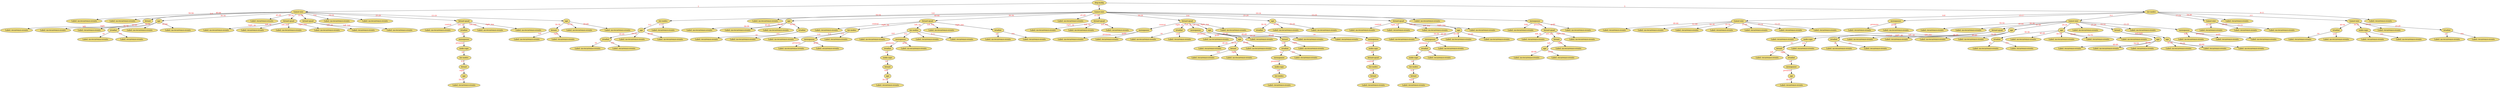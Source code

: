 digraph DecisionTree {
    node [shape=ellipse, style=filled, fillcolor = lightgoldenrod];
    node0 [label="deg-malig"];
    node1 [label="tumor-size"];
    node2 [label="Label: no-recurrence-events"];
    node1 -> node2 [label="", xlabel="50-54", fontcolor=red];
    node3 [label="Label: no-recurrence-events"];
    node1 -> node3 [label="", xlabel="5-9", fontcolor=red];
    node4 [label="breast"];
    node5 [label="Label: recurrence-events"];
    node4 -> node5 [label="", xlabel="left", fontcolor=red];
    node6 [label="Label: no-recurrence-events"];
    node4 -> node6 [label="", xlabel="right", fontcolor=red];
    node1 -> node4 [label="", xlabel="40-44", fontcolor=red];
    node7 [label="age"];
    node8 [label="Label: recurrence-events"];
    node7 -> node8 [label="", xlabel="30-39", fontcolor=red];
    node9 [label="irradiat"];
    node10 [label="Label: no-recurrence-events"];
    node9 -> node10 [label="", xlabel="no", fontcolor=red];
    node11 [label="Label: recurrence-events"];
    node9 -> node11 [label="", xlabel="yes", fontcolor=red];
    node7 -> node9 [label="", xlabel="40-49", fontcolor=red];
    node12 [label="Label: no-recurrence-events"];
    node7 -> node12 [label="", xlabel="50-59", fontcolor=red];
    node13 [label="Label: no-recurrence-events"];
    node7 -> node13 [label="", xlabel="60-69", fontcolor=red];
    node1 -> node7 [label="", xlabel="30-34", fontcolor=red];
    node14 [label="Label: recurrence-events"];
    node1 -> node14 [label="", xlabel="45-49", fontcolor=red];
    node15 [label="breast-quad"];
    node16 [label="Label: no-recurrence-events"];
    node15 -> node16 [label="", xlabel="right_up", fontcolor=red];
    node17 [label="Label: recurrence-events"];
    node15 -> node17 [label="", xlabel="left_up", fontcolor=red];
    node18 [label="Label: no-recurrence-events"];
    node15 -> node18 [label="", xlabel="left_low", fontcolor=red];
    node19 [label="Label: no-recurrence-events"];
    node15 -> node19 [label="", xlabel="right_low", fontcolor=red];
    node1 -> node15 [label="", xlabel="20-24", fontcolor=red];
    node20 [label="breast-quad"];
    node21 [label="Label: recurrence-events"];
    node20 -> node21 [label="", xlabel="left_up", fontcolor=red];
    node22 [label="Label: no-recurrence-events"];
    node20 -> node22 [label="", xlabel="left_low", fontcolor=red];
    node1 -> node20 [label="", xlabel="35-39", fontcolor=red];
    node23 [label="Label: no-recurrence-events"];
    node1 -> node23 [label="", xlabel="0-4", fontcolor=red];
    node24 [label="Label: no-recurrence-events"];
    node1 -> node24 [label="", xlabel="10-14", fontcolor=red];
    node25 [label="breast-quad"];
    node26 [label="Label: no-recurrence-events"];
    node25 -> node26 [label="", xlabel="central", fontcolor=red];
    node27 [label="irradiat"];
    node28 [label="menopause"];
    node29 [label="node-caps"];
    node30 [label="inv-nodes"];
    node31 [label="breast"];
    node32 [label="age"];
    node33 [label="Label: recurrence-events"];
    node32 -> node33 [label="", xlabel="50-59", fontcolor=red];
    node31 -> node32 [label="", xlabel="right", fontcolor=red];
    node30 -> node31 [label="", xlabel="0-2", fontcolor=red];
    node29 -> node30 [label="", xlabel="no", fontcolor=red];
    node28 -> node29 [label="", xlabel="premeno", fontcolor=red];
    node27 -> node28 [label="", xlabel="no", fontcolor=red];
    node25 -> node27 [label="", xlabel="left_up", fontcolor=red];
    node34 [label="Label: no-recurrence-events"];
    node25 -> node34 [label="", xlabel="left_low", fontcolor=red];
    node35 [label="Label: no-recurrence-events"];
    node25 -> node35 [label="", xlabel="right_low", fontcolor=red];
    node1 -> node25 [label="", xlabel="25-29", fontcolor=red];
    node36 [label="age"];
    node37 [label="breast"];
    node38 [label="Label: no-recurrence-events"];
    node37 -> node38 [label="", xlabel="left", fontcolor=red];
    node39 [label="Label: recurrence-events"];
    node37 -> node39 [label="", xlabel="right", fontcolor=red];
    node36 -> node37 [label="", xlabel="30-39", fontcolor=red];
    node40 [label="Label: no-recurrence-events"];
    node36 -> node40 [label="", xlabel="50-59", fontcolor=red];
    node41 [label="Label: no-recurrence-events"];
    node36 -> node41 [label="", xlabel="60-69", fontcolor=red];
    node1 -> node36 [label="", xlabel="15-19", fontcolor=red];
    node0 -> node1 [label="", xlabel="1", fontcolor=red];
    node42 [label="tumor-size"];
    node43 [label="inv-nodes"];
    node44 [label="age"];
    node45 [label="irradiat"];
    node46 [label="Label: no-recurrence-events"];
    node45 -> node46 [label="", xlabel="no", fontcolor=red];
    node47 [label="Label: recurrence-events"];
    node45 -> node47 [label="", xlabel="yes", fontcolor=red];
    node44 -> node45 [label="", xlabel="40-49", fontcolor=red];
    node48 [label="Label: no-recurrence-events"];
    node44 -> node48 [label="", xlabel="50-59", fontcolor=red];
    node49 [label="Label: no-recurrence-events"];
    node44 -> node49 [label="", xlabel="60-69", fontcolor=red];
    node43 -> node44 [label="", xlabel="0-2", fontcolor=red];
    node50 [label="Label: recurrence-events"];
    node43 -> node50 [label="", xlabel="9-11", fontcolor=red];
    node42 -> node43 [label="", xlabel="50-54", fontcolor=red];
    node51 [label="Label: no-recurrence-events"];
    node42 -> node51 [label="", xlabel="5-9", fontcolor=red];
    node52 [label="age"];
    node53 [label="Label: no-recurrence-events"];
    node52 -> node53 [label="", xlabel="30-39", fontcolor=red];
    node54 [label="Label: no-recurrence-events"];
    node52 -> node54 [label="", xlabel="40-49", fontcolor=red];
    node55 [label="Label: no-recurrence-events"];
    node52 -> node55 [label="", xlabel="50-59", fontcolor=red];
    node56 [label="irradiat"];
    node57 [label="Label: recurrence-events"];
    node56 -> node57 [label="", xlabel="no", fontcolor=red];
    node58 [label="Label: no-recurrence-events"];
    node56 -> node58 [label="", xlabel="yes", fontcolor=red];
    node52 -> node56 [label="", xlabel="60-69", fontcolor=red];
    node42 -> node52 [label="", xlabel="40-44", fontcolor=red];
    node59 [label="breast-quad"];
    node60 [label="Label: recurrence-events"];
    node59 -> node60 [label="", xlabel="central", fontcolor=red];
    node61 [label="inv-nodes"];
    node62 [label="Label: no-recurrence-events"];
    node61 -> node62 [label="", xlabel="6-8", fontcolor=red];
    node63 [label="menopause"];
    node64 [label="Label: no-recurrence-events"];
    node63 -> node64 [label="", xlabel="premeno", fontcolor=red];
    node65 [label="Label: recurrence-events"];
    node63 -> node65 [label="", xlabel="ge40", fontcolor=red];
    node61 -> node63 [label="", xlabel="0-2", fontcolor=red];
    node66 [label="Label: recurrence-events"];
    node61 -> node66 [label="", xlabel="3-5", fontcolor=red];
    node59 -> node61 [label="", xlabel="right_up", fontcolor=red];
    node67 [label="inv-nodes"];
    node68 [label="Label: no-recurrence-events"];
    node67 -> node68 [label="", xlabel="6-8", fontcolor=red];
    node69 [label="menopause"];
    node70 [label="irradiat"];
    node71 [label="node-caps"];
    node72 [label="breast"];
    node73 [label="age"];
    node74 [label="Label: recurrence-events"];
    node73 -> node74 [label="", xlabel="30-39", fontcolor=red];
    node72 -> node73 [label="", xlabel="left", fontcolor=red];
    node71 -> node72 [label="", xlabel="no", fontcolor=red];
    node70 -> node71 [label="", xlabel="no", fontcolor=red];
    node69 -> node70 [label="", xlabel="premeno", fontcolor=red];
    node75 [label="Label: no-recurrence-events"];
    node69 -> node75 [label="", xlabel="ge40", fontcolor=red];
    node67 -> node69 [label="", xlabel="0-2", fontcolor=red];
    node76 [label="Label: recurrence-events"];
    node67 -> node76 [label="", xlabel="3-5", fontcolor=red];
    node77 [label="Label: recurrence-events"];
    node67 -> node77 [label="", xlabel="9-11", fontcolor=red];
    node59 -> node67 [label="", xlabel="left_up", fontcolor=red];
    node78 [label="Label: no-recurrence-events"];
    node59 -> node78 [label="", xlabel="left_low", fontcolor=red];
    node79 [label="irradiat"];
    node80 [label="Label: no-recurrence-events"];
    node79 -> node80 [label="", xlabel="no", fontcolor=red];
    node81 [label="Label: recurrence-events"];
    node79 -> node81 [label="", xlabel="yes", fontcolor=red];
    node59 -> node79 [label="", xlabel="right_low", fontcolor=red];
    node42 -> node59 [label="", xlabel="30-34", fontcolor=red];
    node82 [label="Label: no-recurrence-events"];
    node42 -> node82 [label="", xlabel="45-49", fontcolor=red];
    node83 [label="breast-quad"];
    node84 [label="Label: no-recurrence-events"];
    node83 -> node84 [label="", xlabel="right_up", fontcolor=red];
    node85 [label="Label: no-recurrence-events"];
    node83 -> node85 [label="", xlabel="left_up", fontcolor=red];
    node86 [label="Label: recurrence-events"];
    node83 -> node86 [label="", xlabel="left_low", fontcolor=red];
    node42 -> node83 [label="", xlabel="35-39", fontcolor=red];
    node87 [label="breast-quad"];
    node88 [label="menopause"];
    node89 [label="Label: no-recurrence-events"];
    node88 -> node89 [label="", xlabel="premeno", fontcolor=red];
    node90 [label="Label: recurrence-events"];
    node88 -> node90 [label="", xlabel="ge40", fontcolor=red];
    node87 -> node88 [label="", xlabel="central", fontcolor=red];
    node91 [label="irradiat"];
    node92 [label="Label: no-recurrence-events"];
    node91 -> node92 [label="", xlabel="no", fontcolor=red];
    node93 [label="Label: recurrence-events"];
    node91 -> node93 [label="", xlabel="yes", fontcolor=red];
    node87 -> node91 [label="", xlabel="right_up", fontcolor=red];
    node94 [label="menopause"];
    node95 [label="Label: no-recurrence-events"];
    node94 -> node95 [label="", xlabel="premeno", fontcolor=red];
    node96 [label="age"];
    node97 [label="Label: recurrence-events"];
    node96 -> node97 [label="", xlabel="40-49", fontcolor=red];
    node98 [label="breast"];
    node99 [label="Label: recurrence-events"];
    node98 -> node99 [label="", xlabel="left", fontcolor=red];
    node100 [label="Label: no-recurrence-events"];
    node98 -> node100 [label="", xlabel="right", fontcolor=red];
    node96 -> node98 [label="", xlabel="50-59", fontcolor=red];
    node101 [label="Label: no-recurrence-events"];
    node96 -> node101 [label="", xlabel="60-69", fontcolor=red];
    node94 -> node96 [label="", xlabel="ge40", fontcolor=red];
    node87 -> node94 [label="", xlabel="left_up", fontcolor=red];
    node102 [label="age"];
    node103 [label="Label: recurrence-events"];
    node102 -> node103 [label="", xlabel="30-39", fontcolor=red];
    node104 [label="breast"];
    node105 [label="irradiat"];
    node106 [label="menopause"];
    node107 [label="node-caps"];
    node108 [label="inv-nodes"];
    node109 [label="Label: recurrence-events"];
    node108 -> node109 [label="", xlabel="0-2", fontcolor=red];
    node107 -> node108 [label="", xlabel="no", fontcolor=red];
    node106 -> node107 [label="", xlabel="premeno", fontcolor=red];
    node105 -> node106 [label="", xlabel="no", fontcolor=red];
    node110 [label="Label: recurrence-events"];
    node105 -> node110 [label="", xlabel="yes", fontcolor=red];
    node104 -> node105 [label="", xlabel="left", fontcolor=red];
    node111 [label="Label: no-recurrence-events"];
    node104 -> node111 [label="", xlabel="right", fontcolor=red];
    node102 -> node104 [label="", xlabel="40-49", fontcolor=red];
    node112 [label="Label: no-recurrence-events"];
    node102 -> node112 [label="", xlabel="50-59", fontcolor=red];
    node113 [label="Label: recurrence-events"];
    node102 -> node113 [label="", xlabel="60-69", fontcolor=red];
    node87 -> node102 [label="", xlabel="left_low", fontcolor=red];
    node114 [label="Label: no-recurrence-events"];
    node87 -> node114 [label="", xlabel="right_low", fontcolor=red];
    node42 -> node87 [label="", xlabel="20-24", fontcolor=red];
    node115 [label="age"];
    node116 [label="irradiat"];
    node117 [label="menopause"];
    node118 [label="node-caps"];
    node119 [label="breast-quad"];
    node120 [label="inv-nodes"];
    node121 [label="breast"];
    node122 [label="Label: recurrence-events"];
    node121 -> node122 [label="", xlabel="right", fontcolor=red];
    node120 -> node121 [label="", xlabel="0-2", fontcolor=red];
    node119 -> node120 [label="", xlabel="central", fontcolor=red];
    node118 -> node119 [label="", xlabel="no", fontcolor=red];
    node117 -> node118 [label="", xlabel="premeno", fontcolor=red];
    node116 -> node117 [label="", xlabel="no", fontcolor=red];
    node115 -> node116 [label="", xlabel="30-39", fontcolor=red];
    node123 [label="Label: no-recurrence-events"];
    node115 -> node123 [label="", xlabel="40-49", fontcolor=red];
    node124 [label="Label: no-recurrence-events"];
    node115 -> node124 [label="", xlabel="50-59", fontcolor=red];
    node42 -> node115 [label="", xlabel="0-4", fontcolor=red];
    node125 [label="breast-quad"];
    node126 [label="Label: no-recurrence-events"];
    node125 -> node126 [label="", xlabel="central", fontcolor=red];
    node127 [label="Label: recurrence-events"];
    node125 -> node127 [label="", xlabel="right_up", fontcolor=red];
    node128 [label="Label: no-recurrence-events"];
    node125 -> node128 [label="", xlabel="left_up", fontcolor=red];
    node129 [label="age"];
    node130 [label="Label: no-recurrence-events"];
    node129 -> node130 [label="", xlabel="30-39", fontcolor=red];
    node131 [label="menopause"];
    node132 [label="irradiat"];
    node133 [label="node-caps"];
    node134 [label="inv-nodes"];
    node135 [label="breast"];
    node136 [label="Label: recurrence-events"];
    node135 -> node136 [label="", xlabel="right", fontcolor=red];
    node134 -> node135 [label="", xlabel="0-2", fontcolor=red];
    node133 -> node134 [label="", xlabel="no", fontcolor=red];
    node132 -> node133 [label="", xlabel="no", fontcolor=red];
    node137 [label="Label: recurrence-events"];
    node132 -> node137 [label="", xlabel="yes", fontcolor=red];
    node131 -> node132 [label="", xlabel="premeno", fontcolor=red];
    node138 [label="Label: no-recurrence-events"];
    node131 -> node138 [label="", xlabel="ge40", fontcolor=red];
    node129 -> node131 [label="", xlabel="40-49", fontcolor=red];
    node139 [label="Label: no-recurrence-events"];
    node129 -> node139 [label="", xlabel="50-59", fontcolor=red];
    node140 [label="Label: no-recurrence-events"];
    node129 -> node140 [label="", xlabel="60-69", fontcolor=red];
    node125 -> node129 [label="", xlabel="left_low", fontcolor=red];
    node141 [label="Label: no-recurrence-events"];
    node125 -> node141 [label="", xlabel="right_low", fontcolor=red];
    node42 -> node125 [label="", xlabel="25-29", fontcolor=red];
    node142 [label="Label: no-recurrence-events"];
    node42 -> node142 [label="", xlabel="10-14", fontcolor=red];
    node143 [label="menopause"];
    node144 [label="Label: no-recurrence-events"];
    node143 -> node144 [label="", xlabel="lt40", fontcolor=red];
    node145 [label="breast-quad"];
    node146 [label="Label: recurrence-events"];
    node145 -> node146 [label="", xlabel="left_up", fontcolor=red];
    node147 [label="breast"];
    node148 [label="age"];
    node149 [label="Label: no-recurrence-events"];
    node148 -> node149 [label="", xlabel="40-49", fontcolor=red];
    node150 [label="Label: recurrence-events"];
    node148 -> node150 [label="", xlabel="50-59", fontcolor=red];
    node147 -> node148 [label="", xlabel="left", fontcolor=red];
    node151 [label="Label: no-recurrence-events"];
    node147 -> node151 [label="", xlabel="right", fontcolor=red];
    node145 -> node147 [label="", xlabel="left_low", fontcolor=red];
    node152 [label="Label: no-recurrence-events"];
    node145 -> node152 [label="", xlabel="right_low", fontcolor=red];
    node143 -> node145 [label="", xlabel="premeno", fontcolor=red];
    node153 [label="Label: no-recurrence-events"];
    node143 -> node153 [label="", xlabel="ge40", fontcolor=red];
    node42 -> node143 [label="", xlabel="15-19", fontcolor=red];
    node0 -> node42 [label="", xlabel="2", fontcolor=red];
    node154 [label="inv-nodes"];
    node155 [label="tumor-size"];
    node156 [label="Label: recurrence-events"];
    node155 -> node156 [label="", xlabel="40-44", fontcolor=red];
    node157 [label="Label: no-recurrence-events"];
    node155 -> node157 [label="", xlabel="45-49", fontcolor=red];
    node158 [label="Label: recurrence-events"];
    node155 -> node158 [label="", xlabel="30-34", fontcolor=red];
    node159 [label="Label: recurrence-events"];
    node155 -> node159 [label="", xlabel="35-39", fontcolor=red];
    node160 [label="Label: recurrence-events"];
    node155 -> node160 [label="", xlabel="25-29", fontcolor=red];
    node161 [label="Label: recurrence-events"];
    node155 -> node161 [label="", xlabel="10-14", fontcolor=red];
    node162 [label="Label: recurrence-events"];
    node155 -> node162 [label="", xlabel="15-19", fontcolor=red];
    node154 -> node155 [label="", xlabel="6-8", fontcolor=red];
    node163 [label="menopause"];
    node164 [label="Label: recurrence-events"];
    node163 -> node164 [label="", xlabel="premeno", fontcolor=red];
    node165 [label="Label: no-recurrence-events"];
    node163 -> node165 [label="", xlabel="ge40", fontcolor=red];
    node154 -> node163 [label="", xlabel="15-17", fontcolor=red];
    node166 [label="tumor-size"];
    node167 [label="Label: recurrence-events"];
    node166 -> node167 [label="", xlabel="50-54", fontcolor=red];
    node168 [label="Label: no-recurrence-events"];
    node166 -> node168 [label="", xlabel="40-44", fontcolor=red];
    node169 [label="breast-quad"];
    node170 [label="Label: recurrence-events"];
    node169 -> node170 [label="", xlabel="central", fontcolor=red];
    node171 [label="node-caps"];
    node172 [label="breast"];
    node173 [label="Label: recurrence-events"];
    node172 -> node173 [label="", xlabel="left", fontcolor=red];
    node174 [label="irradiat"];
    node175 [label="menopause"];
    node176 [label="age"];
    node177 [label="Label: recurrence-events"];
    node176 -> node177 [label="", xlabel="40-49", fontcolor=red];
    node175 -> node176 [label="", xlabel="premeno", fontcolor=red];
    node174 -> node175 [label="", xlabel="no", fontcolor=red];
    node172 -> node174 [label="", xlabel="right", fontcolor=red];
    node171 -> node172 [label="", xlabel="no", fontcolor=red];
    node178 [label="Label: recurrence-events"];
    node171 -> node178 [label="", xlabel="yes", fontcolor=red];
    node169 -> node171 [label="", xlabel="right_up", fontcolor=red];
    node179 [label="irradiat"];
    node180 [label="Label: no-recurrence-events"];
    node179 -> node180 [label="", xlabel="no", fontcolor=red];
    node181 [label="Label: recurrence-events"];
    node179 -> node181 [label="", xlabel="yes", fontcolor=red];
    node169 -> node179 [label="", xlabel="left_up", fontcolor=red];
    node182 [label="Label: no-recurrence-events"];
    node169 -> node182 [label="", xlabel="left_low", fontcolor=red];
    node166 -> node169 [label="", xlabel="30-34", fontcolor=red];
    node183 [label="age"];
    node184 [label="Label: recurrence-events"];
    node183 -> node184 [label="", xlabel="30-39", fontcolor=red];
    node185 [label="Label: no-recurrence-events"];
    node183 -> node185 [label="", xlabel="40-49", fontcolor=red];
    node186 [label="Label: no-recurrence-events"];
    node183 -> node186 [label="", xlabel="50-59", fontcolor=red];
    node166 -> node183 [label="", xlabel="35-39", fontcolor=red];
    node187 [label="age"];
    node188 [label="irradiat"];
    node189 [label="Label: no-recurrence-events"];
    node188 -> node189 [label="", xlabel="no", fontcolor=red];
    node190 [label="Label: recurrence-events"];
    node188 -> node190 [label="", xlabel="yes", fontcolor=red];
    node187 -> node188 [label="", xlabel="30-39", fontcolor=red];
    node191 [label="Label: no-recurrence-events"];
    node187 -> node191 [label="", xlabel="40-49", fontcolor=red];
    node192 [label="Label: no-recurrence-events"];
    node187 -> node192 [label="", xlabel="50-59", fontcolor=red];
    node193 [label="Label: recurrence-events"];
    node187 -> node193 [label="", xlabel="60-69", fontcolor=red];
    node194 [label="Label: no-recurrence-events"];
    node187 -> node194 [label="", xlabel="70-79", fontcolor=red];
    node166 -> node187 [label="", xlabel="20-24", fontcolor=red];
    node195 [label="Label: no-recurrence-events"];
    node166 -> node195 [label="", xlabel="0-4", fontcolor=red];
    node196 [label="breast"];
    node197 [label="age"];
    node198 [label="Label: recurrence-events"];
    node197 -> node198 [label="", xlabel="40-49", fontcolor=red];
    node199 [label="Label: no-recurrence-events"];
    node197 -> node199 [label="", xlabel="50-59", fontcolor=red];
    node200 [label="Label: recurrence-events"];
    node197 -> node200 [label="", xlabel="60-69", fontcolor=red];
    node196 -> node197 [label="", xlabel="left", fontcolor=red];
    node201 [label="age"];
    node202 [label="Label: no-recurrence-events"];
    node201 -> node202 [label="", xlabel="40-49", fontcolor=red];
    node203 [label="Label: recurrence-events"];
    node201 -> node203 [label="", xlabel="50-59", fontcolor=red];
    node204 [label="Label: no-recurrence-events"];
    node201 -> node204 [label="", xlabel="60-69", fontcolor=red];
    node196 -> node201 [label="", xlabel="right", fontcolor=red];
    node166 -> node196 [label="", xlabel="25-29", fontcolor=red];
    node205 [label="Label: no-recurrence-events"];
    node166 -> node205 [label="", xlabel="10-14", fontcolor=red];
    node206 [label="menopause"];
    node207 [label="Label: no-recurrence-events"];
    node206 -> node207 [label="", xlabel="lt40", fontcolor=red];
    node208 [label="Label: recurrence-events"];
    node206 -> node208 [label="", xlabel="premeno", fontcolor=red];
    node209 [label="Label: no-recurrence-events"];
    node206 -> node209 [label="", xlabel="ge40", fontcolor=red];
    node166 -> node206 [label="", xlabel="15-19", fontcolor=red];
    node154 -> node166 [label="", xlabel="0-2", fontcolor=red];
    node210 [label="tumor-size"];
    node211 [label="Label: recurrence-events"];
    node210 -> node211 [label="", xlabel="30-34", fontcolor=red];
    node212 [label="Label: recurrence-events"];
    node210 -> node212 [label="", xlabel="25-29", fontcolor=red];
    node213 [label="Label: no-recurrence-events"];
    node210 -> node213 [label="", xlabel="15-19", fontcolor=red];
    node154 -> node210 [label="", xlabel="12-14", fontcolor=red];
    node214 [label="Label: recurrence-events"];
    node154 -> node214 [label="", xlabel="24-26", fontcolor=red];
    node215 [label="tumor-size"];
    node216 [label="irradiat"];
    node217 [label="Label: recurrence-events"];
    node216 -> node217 [label="", xlabel="no", fontcolor=red];
    node218 [label="Label: no-recurrence-events"];
    node216 -> node218 [label="", xlabel="yes", fontcolor=red];
    node215 -> node216 [label="", xlabel="40-44", fontcolor=red];
    node219 [label="node-caps"];
    node220 [label="Label: recurrence-events"];
    node219 -> node220 [label="", xlabel="no", fontcolor=red];
    node221 [label="Label: no-recurrence-events"];
    node219 -> node221 [label="", xlabel="yes", fontcolor=red];
    node215 -> node219 [label="", xlabel="30-34", fontcolor=red];
    node222 [label="Label: recurrence-events"];
    node215 -> node222 [label="", xlabel="20-24", fontcolor=red];
    node223 [label="irradiat"];
    node224 [label="Label: no-recurrence-events"];
    node223 -> node224 [label="", xlabel="no", fontcolor=red];
    node225 [label="Label: recurrence-events"];
    node223 -> node225 [label="", xlabel="yes", fontcolor=red];
    node215 -> node223 [label="", xlabel="25-29", fontcolor=red];
    node154 -> node215 [label="", xlabel="3-5", fontcolor=red];
    node226 [label="Label: recurrence-events"];
    node154 -> node226 [label="", xlabel="9-11", fontcolor=red];
    node0 -> node154 [label="", xlabel="3", fontcolor=red];
}
